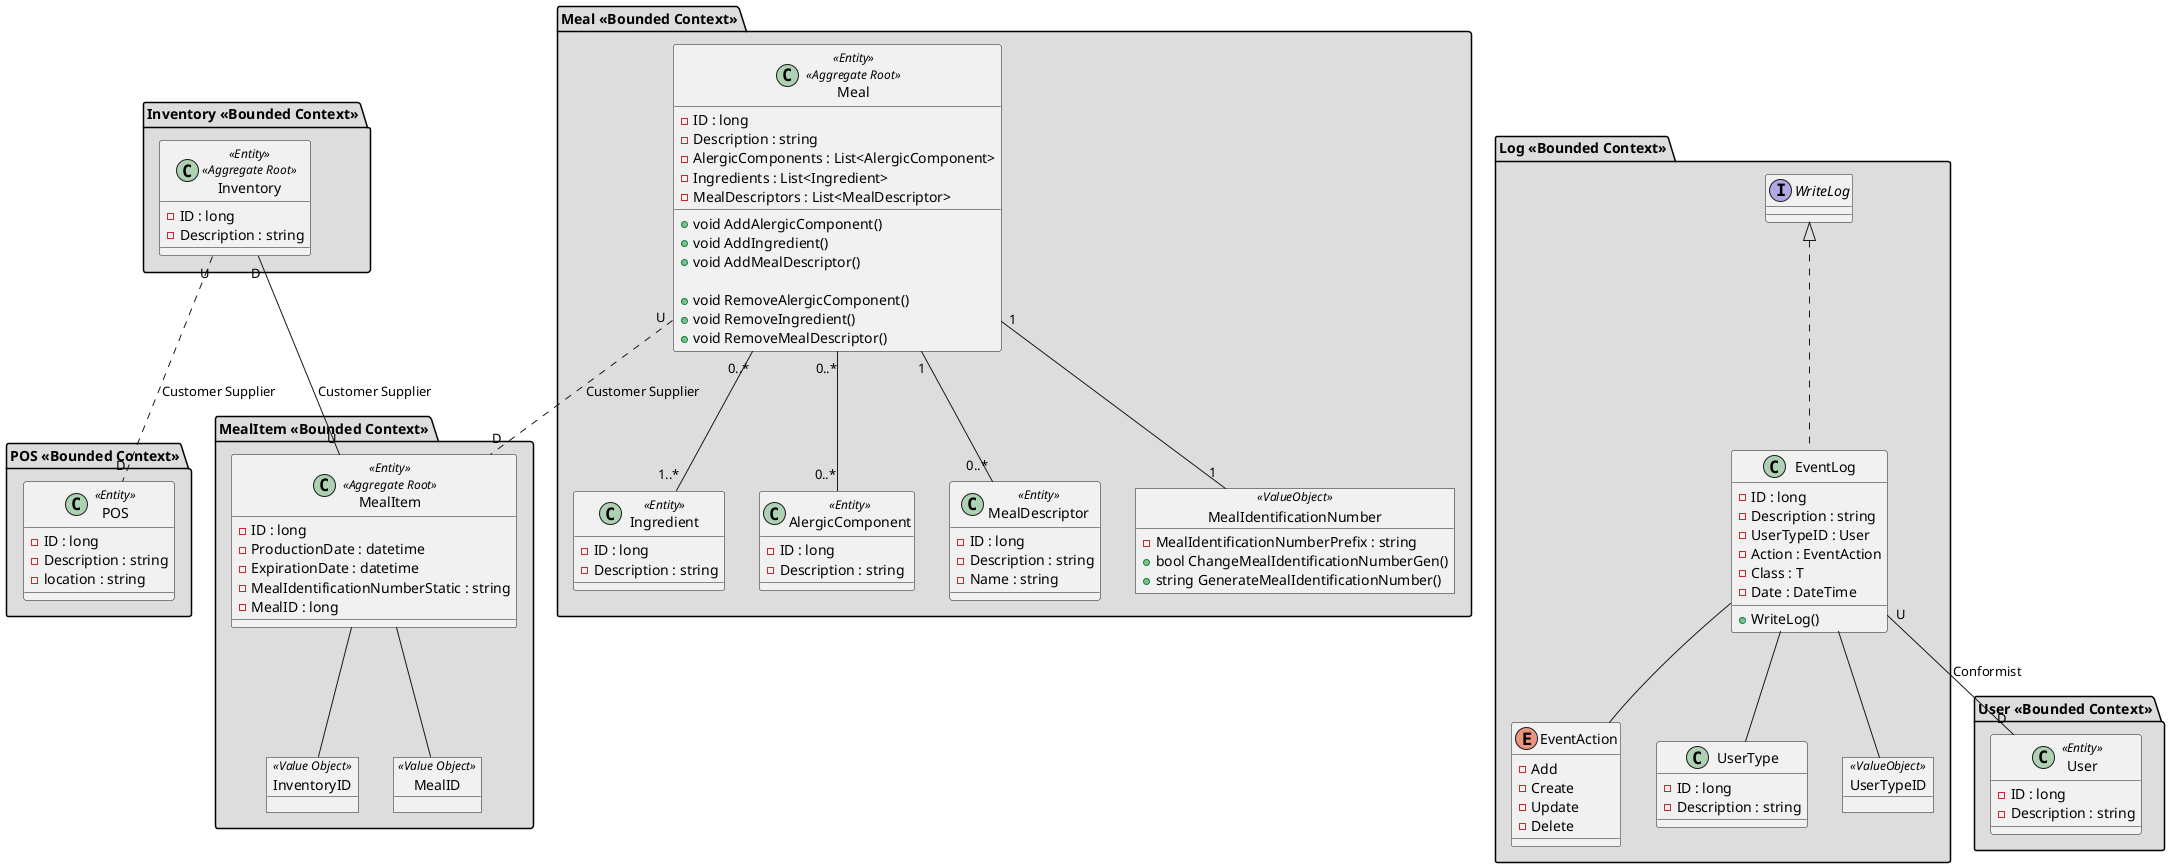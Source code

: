 @startuml DomainModelDiagram

package "Inventory <<Bounded Context>>" #DDDDDD {

    class Inventory <<Entity>> <<Aggregate Root>> {
        -ID : long
        -Description : string
    }
      
}

package "POS <<Bounded Context>>" #DDDDDD {

    class POS <<Entity>> {
        -ID : long
        -Description : string
        -location : string
    }
}

package "User <<Bounded Context>>" #DDDDDD {
    
    class User <<Entity>>{
        -ID : long
        -Description : string
    }
}

Inventory "U" .. "D" POS : Customer Supplier

package "MealItem <<Bounded Context>>" #DDDDDD {

    class MealItem <<Entity>> <<Aggregate Root>> {
        -ID : long
        -ProductionDate : datetime
        -ExpirationDate : datetime
        -MealIdentificationNumberStatic : string
        -MealID : long
    }

    object InventoryID <<Value Object>>

    object MealID <<Value Object>>

    MealItem -- InventoryID
    MealItem -- MealID
    Inventory "D" -- "U" MealItem : Customer Supplier
}

package "Meal <<Bounded Context>>" #DDDDDD {

    class Meal <<Entity>> <<Aggregate Root>> {
        -ID : long
        -Description : string
        -AlergicComponents : List<AlergicComponent>
        -Ingredients : List<Ingredient>
        -MealDescriptors : List<MealDescriptor>

        +void AddAlergicComponent()
        +void AddIngredient()
        +void AddMealDescriptor()

        +void RemoveAlergicComponent()
        +void RemoveIngredient()
        +void RemoveMealDescriptor()
    }

    class Ingredient <<Entity>> {
        -ID : long
        -Description : string
    }

    class AlergicComponent <<Entity>> {
        -ID : long
        -Description : string
    }

    class MealDescriptor <<Entity>> {
        -ID : long
        -Description : string
        -Name : string
    }

    object MealIdentificationNumber <<ValueObject>> {
        -MealIdentificationNumberPrefix : string

        +bool ChangeMealIdentificationNumberGen()
        +string GenerateMealIdentificationNumber()
    }

    object Meal.MealID <<Value Object>>

    Meal "0..*" -- "0..*" AlergicComponent
    Meal "1" -- "0..*" MealDescriptor
    Meal "0..*" -- "1..*" Ingredient
    Meal "1" -- "1" MealIdentificationNumber
    Meal "1" -- "1" Meal.MealID
}

Meal "U" .. "D" MealItem : Customer Supplier


package "Log <<Bounded Context>>" #DDDDDD {

    interface WriteLog

    class EventLog  {
        -ID : long
        -Description : string
        -UserTypeID : User
        -Action : EventAction
        -Class : T
        -Date : DateTime

        +WriteLog()
    }

    enum EventAction {
        - Add
        - Create
        - Update
        - Delete
    }

    class UserType {
        -ID : long
        -Description : string
    }

    object UserTypeID <<ValueObject>>

    WriteLog <|.. EventLog
    EventLog -- UserTypeID
    EventLog -- EventAction
    EventLog -- UserType
    EventLog "U" -- "D" User : Conformist
}


@enduml
